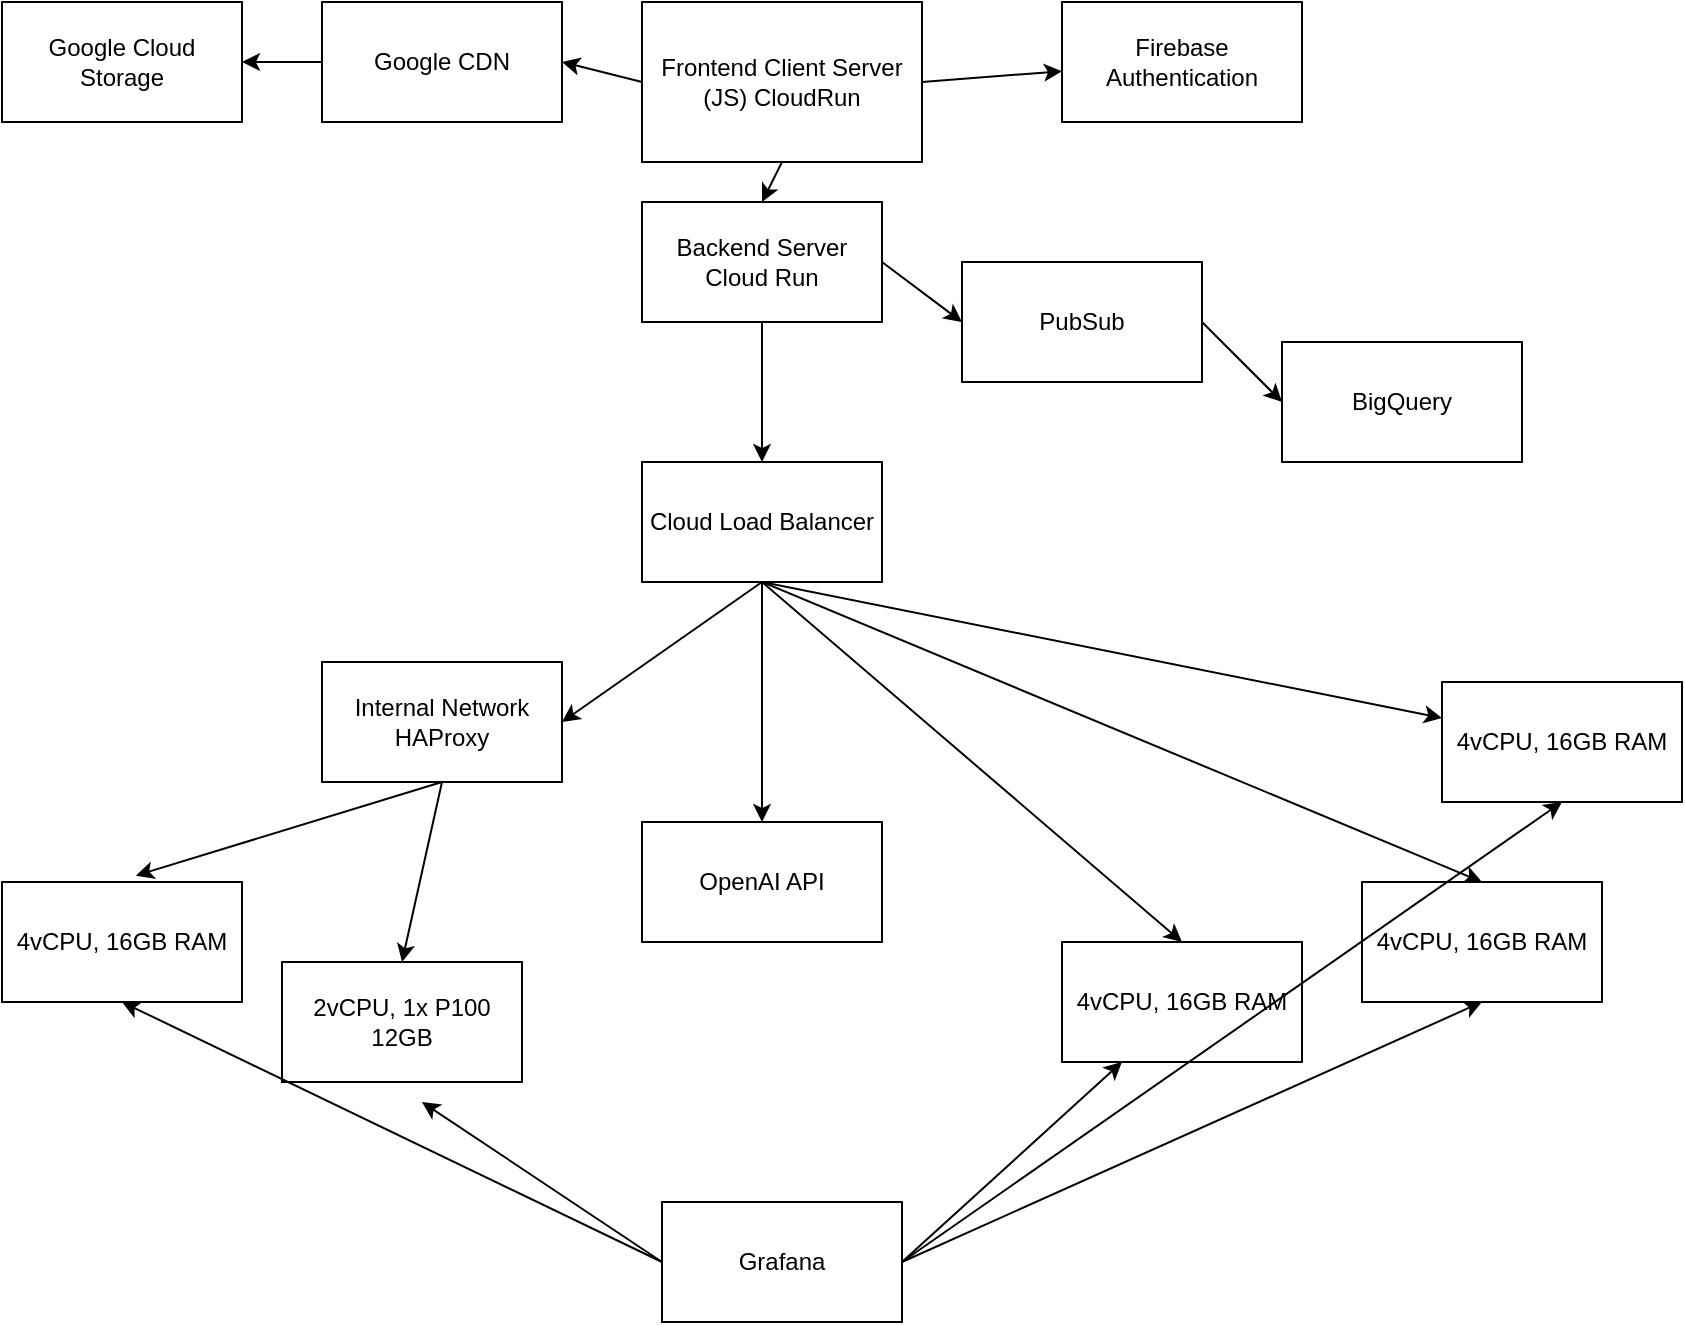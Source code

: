 <mxfile>
    <diagram id="fh2u8UuznN6Y6x7ZTCU-" name="Page-1">
        <mxGraphModel dx="1083" dy="472" grid="1" gridSize="10" guides="1" tooltips="1" connect="1" arrows="1" fold="1" page="1" pageScale="1" pageWidth="850" pageHeight="1100" math="0" shadow="0">
            <root>
                <mxCell id="0"/>
                <mxCell id="1" parent="0"/>
                <mxCell id="20" style="edgeStyle=none;html=1;exitX=0;exitY=0.5;exitDx=0;exitDy=0;entryX=1;entryY=0.5;entryDx=0;entryDy=0;" parent="1" source="6" target="13" edge="1">
                    <mxGeometry relative="1" as="geometry"/>
                </mxCell>
                <mxCell id="28" style="edgeStyle=none;html=1;exitX=0.5;exitY=1;exitDx=0;exitDy=0;entryX=0.5;entryY=0;entryDx=0;entryDy=0;" parent="1" source="6" target="32" edge="1">
                    <mxGeometry relative="1" as="geometry"/>
                </mxCell>
                <mxCell id="50" style="edgeStyle=none;html=1;exitX=1;exitY=0.5;exitDx=0;exitDy=0;" parent="1" source="6" target="49" edge="1">
                    <mxGeometry relative="1" as="geometry"/>
                </mxCell>
                <mxCell id="6" value="Frontend Client Server (JS) CloudRun" style="rounded=0;whiteSpace=wrap;html=1;" parent="1" vertex="1">
                    <mxGeometry x="340" y="110" width="140" height="80" as="geometry"/>
                </mxCell>
                <mxCell id="21" style="edgeStyle=none;html=1;exitX=0;exitY=0.5;exitDx=0;exitDy=0;entryX=1;entryY=0.5;entryDx=0;entryDy=0;" parent="1" source="13" target="18" edge="1">
                    <mxGeometry relative="1" as="geometry"/>
                </mxCell>
                <mxCell id="13" value="Google CDN" style="rounded=0;whiteSpace=wrap;html=1;" parent="1" vertex="1">
                    <mxGeometry x="180" y="110" width="120" height="60" as="geometry"/>
                </mxCell>
                <mxCell id="18" value="Google Cloud Storage" style="rounded=0;whiteSpace=wrap;html=1;" parent="1" vertex="1">
                    <mxGeometry x="20" y="110" width="120" height="60" as="geometry"/>
                </mxCell>
                <mxCell id="43" style="edgeStyle=none;html=1;exitX=0.5;exitY=1;exitDx=0;exitDy=0;entryX=0.5;entryY=0;entryDx=0;entryDy=0;" parent="1" source="24" target="34" edge="1">
                    <mxGeometry relative="1" as="geometry"/>
                </mxCell>
                <mxCell id="44" style="edgeStyle=none;html=1;exitX=0.5;exitY=1;exitDx=0;exitDy=0;entryX=0.558;entryY=-0.053;entryDx=0;entryDy=0;entryPerimeter=0;" parent="1" source="24" target="30" edge="1">
                    <mxGeometry relative="1" as="geometry"/>
                </mxCell>
                <mxCell id="24" value="Internal Network&lt;br&gt;HAProxy" style="rounded=0;whiteSpace=wrap;html=1;" parent="1" vertex="1">
                    <mxGeometry x="180" y="440" width="120" height="60" as="geometry"/>
                </mxCell>
                <mxCell id="40" style="edgeStyle=none;html=1;exitX=0.5;exitY=1;exitDx=0;exitDy=0;entryX=0.5;entryY=0;entryDx=0;entryDy=0;" parent="1" source="26" target="37" edge="1">
                    <mxGeometry relative="1" as="geometry"/>
                </mxCell>
                <mxCell id="41" style="edgeStyle=none;html=1;exitX=0.5;exitY=1;exitDx=0;exitDy=0;entryX=0.5;entryY=0;entryDx=0;entryDy=0;" parent="1" source="26" target="38" edge="1">
                    <mxGeometry relative="1" as="geometry"/>
                </mxCell>
                <mxCell id="42" style="edgeStyle=none;html=1;exitX=0.5;exitY=1;exitDx=0;exitDy=0;" parent="1" source="26" target="39" edge="1">
                    <mxGeometry relative="1" as="geometry"/>
                </mxCell>
                <mxCell id="54" style="edgeStyle=none;html=1;exitX=0.5;exitY=1;exitDx=0;exitDy=0;" parent="1" source="26" edge="1">
                    <mxGeometry relative="1" as="geometry">
                        <mxPoint x="400" y="520" as="targetPoint"/>
                    </mxGeometry>
                </mxCell>
                <mxCell id="55" style="edgeStyle=none;html=1;exitX=0.5;exitY=1;exitDx=0;exitDy=0;entryX=1;entryY=0.5;entryDx=0;entryDy=0;" parent="1" source="26" target="24" edge="1">
                    <mxGeometry relative="1" as="geometry"/>
                </mxCell>
                <mxCell id="26" value="Cloud Load Balancer" style="rounded=0;whiteSpace=wrap;html=1;" parent="1" vertex="1">
                    <mxGeometry x="340" y="340" width="120" height="60" as="geometry"/>
                </mxCell>
                <mxCell id="30" value="4vCPU, 16GB RAM" style="rounded=0;whiteSpace=wrap;html=1;" parent="1" vertex="1">
                    <mxGeometry x="20" y="550" width="120" height="60" as="geometry"/>
                </mxCell>
                <mxCell id="33" style="edgeStyle=none;html=1;exitX=0.5;exitY=1;exitDx=0;exitDy=0;entryX=0.5;entryY=0;entryDx=0;entryDy=0;" parent="1" source="32" target="26" edge="1">
                    <mxGeometry relative="1" as="geometry"/>
                </mxCell>
                <mxCell id="32" value="Backend Server Cloud Run" style="rounded=0;whiteSpace=wrap;html=1;" parent="1" vertex="1">
                    <mxGeometry x="340" y="210" width="120" height="60" as="geometry"/>
                </mxCell>
                <mxCell id="34" value="2vCPU, 1x P100 12GB" style="rounded=0;whiteSpace=wrap;html=1;" parent="1" vertex="1">
                    <mxGeometry x="160" y="590" width="120" height="60" as="geometry"/>
                </mxCell>
                <mxCell id="37" value="4vCPU, 16GB RAM" style="rounded=0;whiteSpace=wrap;html=1;" parent="1" vertex="1">
                    <mxGeometry x="550" y="580" width="120" height="60" as="geometry"/>
                </mxCell>
                <mxCell id="38" value="4vCPU, 16GB RAM" style="rounded=0;whiteSpace=wrap;html=1;" parent="1" vertex="1">
                    <mxGeometry x="700" y="550" width="120" height="60" as="geometry"/>
                </mxCell>
                <mxCell id="39" value="4vCPU, 16GB RAM" style="rounded=0;whiteSpace=wrap;html=1;" parent="1" vertex="1">
                    <mxGeometry x="740" y="450" width="120" height="60" as="geometry"/>
                </mxCell>
                <mxCell id="45" value="OpenAI API" style="rounded=0;whiteSpace=wrap;html=1;" parent="1" vertex="1">
                    <mxGeometry x="340" y="520" width="120" height="60" as="geometry"/>
                </mxCell>
                <mxCell id="48" style="edgeStyle=none;html=1;exitX=1;exitY=0.5;exitDx=0;exitDy=0;entryX=0;entryY=0.5;entryDx=0;entryDy=0;" parent="1" source="32" target="47" edge="1">
                    <mxGeometry relative="1" as="geometry">
                        <mxPoint x="520" y="300" as="targetPoint"/>
                    </mxGeometry>
                </mxCell>
                <mxCell id="52" style="edgeStyle=none;html=1;exitX=1;exitY=0.5;exitDx=0;exitDy=0;entryX=0;entryY=0.5;entryDx=0;entryDy=0;" parent="1" source="47" target="51" edge="1">
                    <mxGeometry relative="1" as="geometry"/>
                </mxCell>
                <mxCell id="47" value="PubSub" style="rounded=0;whiteSpace=wrap;html=1;" parent="1" vertex="1">
                    <mxGeometry x="500" y="240" width="120" height="60" as="geometry"/>
                </mxCell>
                <mxCell id="49" value="Firebase Authentication" style="rounded=0;whiteSpace=wrap;html=1;" parent="1" vertex="1">
                    <mxGeometry x="550" y="110" width="120" height="60" as="geometry"/>
                </mxCell>
                <mxCell id="51" value="BigQuery" style="rounded=0;whiteSpace=wrap;html=1;" parent="1" vertex="1">
                    <mxGeometry x="660" y="280" width="120" height="60" as="geometry"/>
                </mxCell>
                <mxCell id="57" style="edgeStyle=none;html=1;exitX=1;exitY=0.5;exitDx=0;exitDy=0;entryX=0.25;entryY=1;entryDx=0;entryDy=0;" edge="1" parent="1" source="56" target="37">
                    <mxGeometry relative="1" as="geometry"/>
                </mxCell>
                <mxCell id="58" style="edgeStyle=none;html=1;exitX=0;exitY=0.5;exitDx=0;exitDy=0;" edge="1" parent="1" source="56">
                    <mxGeometry relative="1" as="geometry">
                        <mxPoint x="230" y="660" as="targetPoint"/>
                    </mxGeometry>
                </mxCell>
                <mxCell id="59" style="edgeStyle=none;html=1;exitX=0;exitY=0.5;exitDx=0;exitDy=0;entryX=0.5;entryY=1;entryDx=0;entryDy=0;" edge="1" parent="1" source="56" target="30">
                    <mxGeometry relative="1" as="geometry"/>
                </mxCell>
                <mxCell id="60" style="edgeStyle=none;html=1;exitX=1;exitY=0.5;exitDx=0;exitDy=0;entryX=0.5;entryY=1;entryDx=0;entryDy=0;" edge="1" parent="1" source="56" target="38">
                    <mxGeometry relative="1" as="geometry"/>
                </mxCell>
                <mxCell id="61" style="edgeStyle=none;html=1;exitX=1;exitY=0.5;exitDx=0;exitDy=0;entryX=0.5;entryY=1;entryDx=0;entryDy=0;" edge="1" parent="1" source="56" target="39">
                    <mxGeometry relative="1" as="geometry"/>
                </mxCell>
                <mxCell id="56" value="Grafana" style="rounded=0;whiteSpace=wrap;html=1;" vertex="1" parent="1">
                    <mxGeometry x="350" y="710" width="120" height="60" as="geometry"/>
                </mxCell>
            </root>
        </mxGraphModel>
    </diagram>
</mxfile>